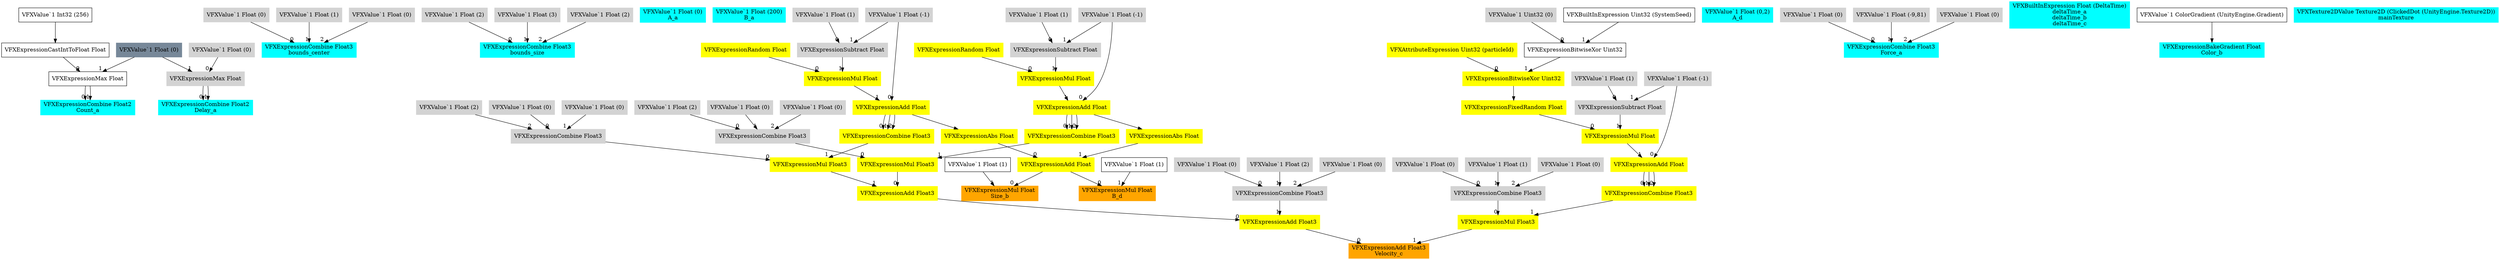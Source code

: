 digraph G {
node0 [shape="box" color="cyan" style="filled" label="VFXExpressionCombine Float2
Count_a"]
node1 [shape="box" label="VFXExpressionMax Float"]
node2 [shape="box" label="VFXExpressionCastIntToFloat Float"]
node3 [shape="box" label="VFXValue`1 Int32 (256)"]
node4 [shape="box" color="lightslategray" style="filled" label="VFXValue`1 Float (0)"]
node5 [shape="box" color="cyan" style="filled" label="VFXExpressionCombine Float2
Delay_a"]
node6 [shape="box" color="lightgray" style="filled" label="VFXExpressionMax Float"]
node7 [shape="box" color="lightgray" style="filled" label="VFXValue`1 Float (0)"]
node8 [shape="box" color="cyan" style="filled" label="VFXExpressionCombine Float3
bounds_center"]
node9 [shape="box" color="lightgray" style="filled" label="VFXValue`1 Float (0)"]
node10 [shape="box" color="lightgray" style="filled" label="VFXValue`1 Float (1)"]
node11 [shape="box" color="lightgray" style="filled" label="VFXValue`1 Float (0)"]
node12 [shape="box" color="cyan" style="filled" label="VFXExpressionCombine Float3
bounds_size"]
node13 [shape="box" color="lightgray" style="filled" label="VFXValue`1 Float (2)"]
node14 [shape="box" color="lightgray" style="filled" label="VFXValue`1 Float (3)"]
node15 [shape="box" color="lightgray" style="filled" label="VFXValue`1 Float (2)"]
node16 [shape="box" color="cyan" style="filled" label="VFXValue`1 Float (0)
A_a"]
node17 [shape="box" color="cyan" style="filled" label="VFXValue`1 Float (200)
B_a"]
node18 [shape="box" color="orange" style="filled" label="VFXExpressionMul Float
Size_b"]
node19 [shape="box" color="yellow" style="filled" label="VFXExpressionAdd Float"]
node20 [shape="box" color="yellow" style="filled" label="VFXExpressionAbs Float"]
node21 [shape="box" color="yellow" style="filled" label="VFXExpressionAdd Float"]
node22 [shape="box" color="lightgray" style="filled" label="VFXValue`1 Float (-1)"]
node23 [shape="box" color="yellow" style="filled" label="VFXExpressionMul Float"]
node24 [shape="box" color="yellow" style="filled" label="VFXExpressionRandom Float"]
node25 [shape="box" color="lightgray" style="filled" label="VFXExpressionSubtract Float"]
node26 [shape="box" color="lightgray" style="filled" label="VFXValue`1 Float (1)"]
node27 [shape="box" color="yellow" style="filled" label="VFXExpressionAbs Float"]
node28 [shape="box" color="yellow" style="filled" label="VFXExpressionAdd Float"]
node29 [shape="box" color="lightgray" style="filled" label="VFXValue`1 Float (-1)"]
node30 [shape="box" color="yellow" style="filled" label="VFXExpressionMul Float"]
node31 [shape="box" color="yellow" style="filled" label="VFXExpressionRandom Float"]
node32 [shape="box" color="lightgray" style="filled" label="VFXExpressionSubtract Float"]
node33 [shape="box" color="lightgray" style="filled" label="VFXValue`1 Float (1)"]
node34 [shape="box" label="VFXValue`1 Float (1)"]
node35 [shape="box" color="orange" style="filled" label="VFXExpressionAdd Float3
Velocity_c"]
node36 [shape="box" color="yellow" style="filled" label="VFXExpressionAdd Float3"]
node37 [shape="box" color="yellow" style="filled" label="VFXExpressionAdd Float3"]
node38 [shape="box" color="yellow" style="filled" label="VFXExpressionMul Float3"]
node39 [shape="box" color="lightgray" style="filled" label="VFXExpressionCombine Float3"]
node40 [shape="box" color="lightgray" style="filled" label="VFXValue`1 Float (2)"]
node41 [shape="box" color="lightgray" style="filled" label="VFXValue`1 Float (0)"]
node42 [shape="box" color="lightgray" style="filled" label="VFXValue`1 Float (0)"]
node43 [shape="box" color="yellow" style="filled" label="VFXExpressionCombine Float3"]
node44 [shape="box" color="yellow" style="filled" label="VFXExpressionMul Float3"]
node45 [shape="box" color="lightgray" style="filled" label="VFXExpressionCombine Float3"]
node46 [shape="box" color="lightgray" style="filled" label="VFXValue`1 Float (0)"]
node47 [shape="box" color="lightgray" style="filled" label="VFXValue`1 Float (0)"]
node48 [shape="box" color="lightgray" style="filled" label="VFXValue`1 Float (2)"]
node49 [shape="box" color="yellow" style="filled" label="VFXExpressionCombine Float3"]
node50 [shape="box" color="lightgray" style="filled" label="VFXExpressionCombine Float3"]
node51 [shape="box" color="lightgray" style="filled" label="VFXValue`1 Float (0)"]
node52 [shape="box" color="lightgray" style="filled" label="VFXValue`1 Float (2)"]
node53 [shape="box" color="lightgray" style="filled" label="VFXValue`1 Float (0)"]
node54 [shape="box" color="yellow" style="filled" label="VFXExpressionMul Float3"]
node55 [shape="box" color="lightgray" style="filled" label="VFXExpressionCombine Float3"]
node56 [shape="box" color="lightgray" style="filled" label="VFXValue`1 Float (0)"]
node57 [shape="box" color="lightgray" style="filled" label="VFXValue`1 Float (1)"]
node58 [shape="box" color="lightgray" style="filled" label="VFXValue`1 Float (0)"]
node59 [shape="box" color="yellow" style="filled" label="VFXExpressionCombine Float3"]
node60 [shape="box" color="yellow" style="filled" label="VFXExpressionAdd Float"]
node61 [shape="box" color="lightgray" style="filled" label="VFXValue`1 Float (-1)"]
node62 [shape="box" color="yellow" style="filled" label="VFXExpressionMul Float"]
node63 [shape="box" color="yellow" style="filled" label="VFXExpressionFixedRandom Float"]
node64 [shape="box" color="yellow" style="filled" label="VFXExpressionBitwiseXor Uint32"]
node65 [shape="box" color="yellow" style="filled" label="VFXAttributeExpression Uint32 (particleId)"]
node66 [shape="box" label="VFXExpressionBitwiseXor Uint32"]
node67 [shape="box" color="lightgray" style="filled" label="VFXValue`1 Uint32 (0)"]
node68 [shape="box" label="VFXBuiltInExpression Uint32 (SystemSeed)"]
node69 [shape="box" color="lightgray" style="filled" label="VFXExpressionSubtract Float"]
node70 [shape="box" color="lightgray" style="filled" label="VFXValue`1 Float (1)"]
node71 [shape="box" color="cyan" style="filled" label="VFXValue`1 Float (0,2)
A_d"]
node72 [shape="box" color="orange" style="filled" label="VFXExpressionMul Float
B_d"]
node73 [shape="box" label="VFXValue`1 Float (1)"]
node74 [shape="box" color="cyan" style="filled" label="VFXExpressionCombine Float3
Force_a"]
node75 [shape="box" color="lightgray" style="filled" label="VFXValue`1 Float (0)"]
node76 [shape="box" color="lightgray" style="filled" label="VFXValue`1 Float (-9,81)"]
node77 [shape="box" color="lightgray" style="filled" label="VFXValue`1 Float (0)"]
node78 [shape="box" color="cyan" style="filled" label="VFXBuiltInExpression Float (DeltaTime)
deltaTime_a
deltaTime_b
deltaTime_c"]
node79 [shape="box" color="cyan" style="filled" label="VFXExpressionBakeGradient Float
Color_b"]
node80 [shape="box" label="VFXValue`1 ColorGradient (UnityEngine.Gradient)"]
node81 [shape="box" color="cyan" style="filled" label="VFXTexture2DValue Texture2D (ClickedDot (UnityEngine.Texture2D))
mainTexture"]
node1 -> node0 [headlabel="0"]
node1 -> node0 [headlabel="1"]
node2 -> node1 [headlabel="0"]
node4 -> node1 [headlabel="1"]
node3 -> node2 
node6 -> node5 [headlabel="0"]
node6 -> node5 [headlabel="1"]
node7 -> node6 [headlabel="0"]
node4 -> node6 [headlabel="1"]
node9 -> node8 [headlabel="0"]
node10 -> node8 [headlabel="1"]
node11 -> node8 [headlabel="2"]
node13 -> node12 [headlabel="0"]
node14 -> node12 [headlabel="1"]
node15 -> node12 [headlabel="2"]
node19 -> node18 [headlabel="0"]
node34 -> node18 [headlabel="1"]
node20 -> node19 [headlabel="0"]
node27 -> node19 [headlabel="1"]
node21 -> node20 
node22 -> node21 [headlabel="0"]
node23 -> node21 [headlabel="1"]
node24 -> node23 [headlabel="0"]
node25 -> node23 [headlabel="1"]
node26 -> node25 [headlabel="0"]
node22 -> node25 [headlabel="1"]
node28 -> node27 
node29 -> node28 [headlabel="0"]
node30 -> node28 [headlabel="1"]
node31 -> node30 [headlabel="0"]
node32 -> node30 [headlabel="1"]
node33 -> node32 [headlabel="0"]
node29 -> node32 [headlabel="1"]
node36 -> node35 [headlabel="0"]
node54 -> node35 [headlabel="1"]
node37 -> node36 [headlabel="0"]
node50 -> node36 [headlabel="1"]
node38 -> node37 [headlabel="0"]
node44 -> node37 [headlabel="1"]
node39 -> node38 [headlabel="0"]
node43 -> node38 [headlabel="1"]
node40 -> node39 [headlabel="0"]
node41 -> node39 [headlabel="1"]
node42 -> node39 [headlabel="2"]
node28 -> node43 [headlabel="0"]
node28 -> node43 [headlabel="1"]
node28 -> node43 [headlabel="2"]
node45 -> node44 [headlabel="0"]
node49 -> node44 [headlabel="1"]
node46 -> node45 [headlabel="0"]
node47 -> node45 [headlabel="1"]
node48 -> node45 [headlabel="2"]
node21 -> node49 [headlabel="0"]
node21 -> node49 [headlabel="1"]
node21 -> node49 [headlabel="2"]
node51 -> node50 [headlabel="0"]
node52 -> node50 [headlabel="1"]
node53 -> node50 [headlabel="2"]
node55 -> node54 [headlabel="0"]
node59 -> node54 [headlabel="1"]
node56 -> node55 [headlabel="0"]
node57 -> node55 [headlabel="1"]
node58 -> node55 [headlabel="2"]
node60 -> node59 [headlabel="0"]
node60 -> node59 [headlabel="1"]
node60 -> node59 [headlabel="2"]
node61 -> node60 [headlabel="0"]
node62 -> node60 [headlabel="1"]
node63 -> node62 [headlabel="0"]
node69 -> node62 [headlabel="1"]
node64 -> node63 
node65 -> node64 [headlabel="0"]
node66 -> node64 [headlabel="1"]
node67 -> node66 [headlabel="0"]
node68 -> node66 [headlabel="1"]
node70 -> node69 [headlabel="0"]
node61 -> node69 [headlabel="1"]
node19 -> node72 [headlabel="0"]
node73 -> node72 [headlabel="1"]
node75 -> node74 [headlabel="0"]
node76 -> node74 [headlabel="1"]
node77 -> node74 [headlabel="2"]
node80 -> node79 
}
